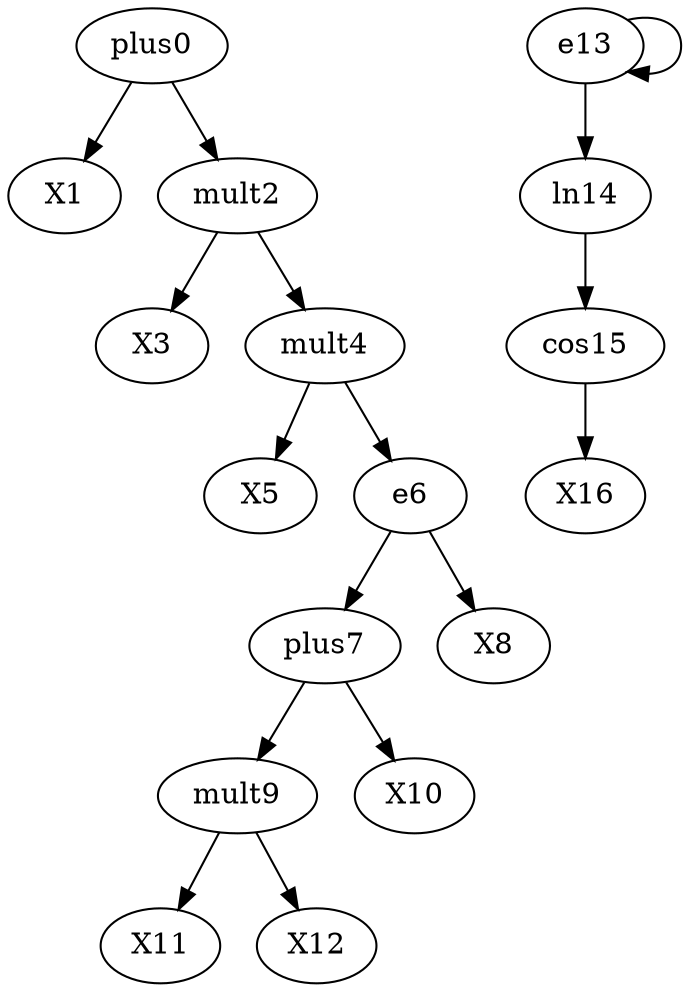 digraph T {
	plus0 -> X1;
	plus0 -> mult2;
	mult2 -> X3;
	mult2 -> mult4;
	mult4 -> X5;
	mult4 -> e6;
	e6 -> plus7;
	e6 -> X8;
	plus7 -> mult9;
	plus7 -> X10;
	mult9 -> X11;
	mult9 -> X12;
	e13 -> e13;
	e13 -> ln14;
	ln14 -> cos15;
	cos15 -> X16;
}
